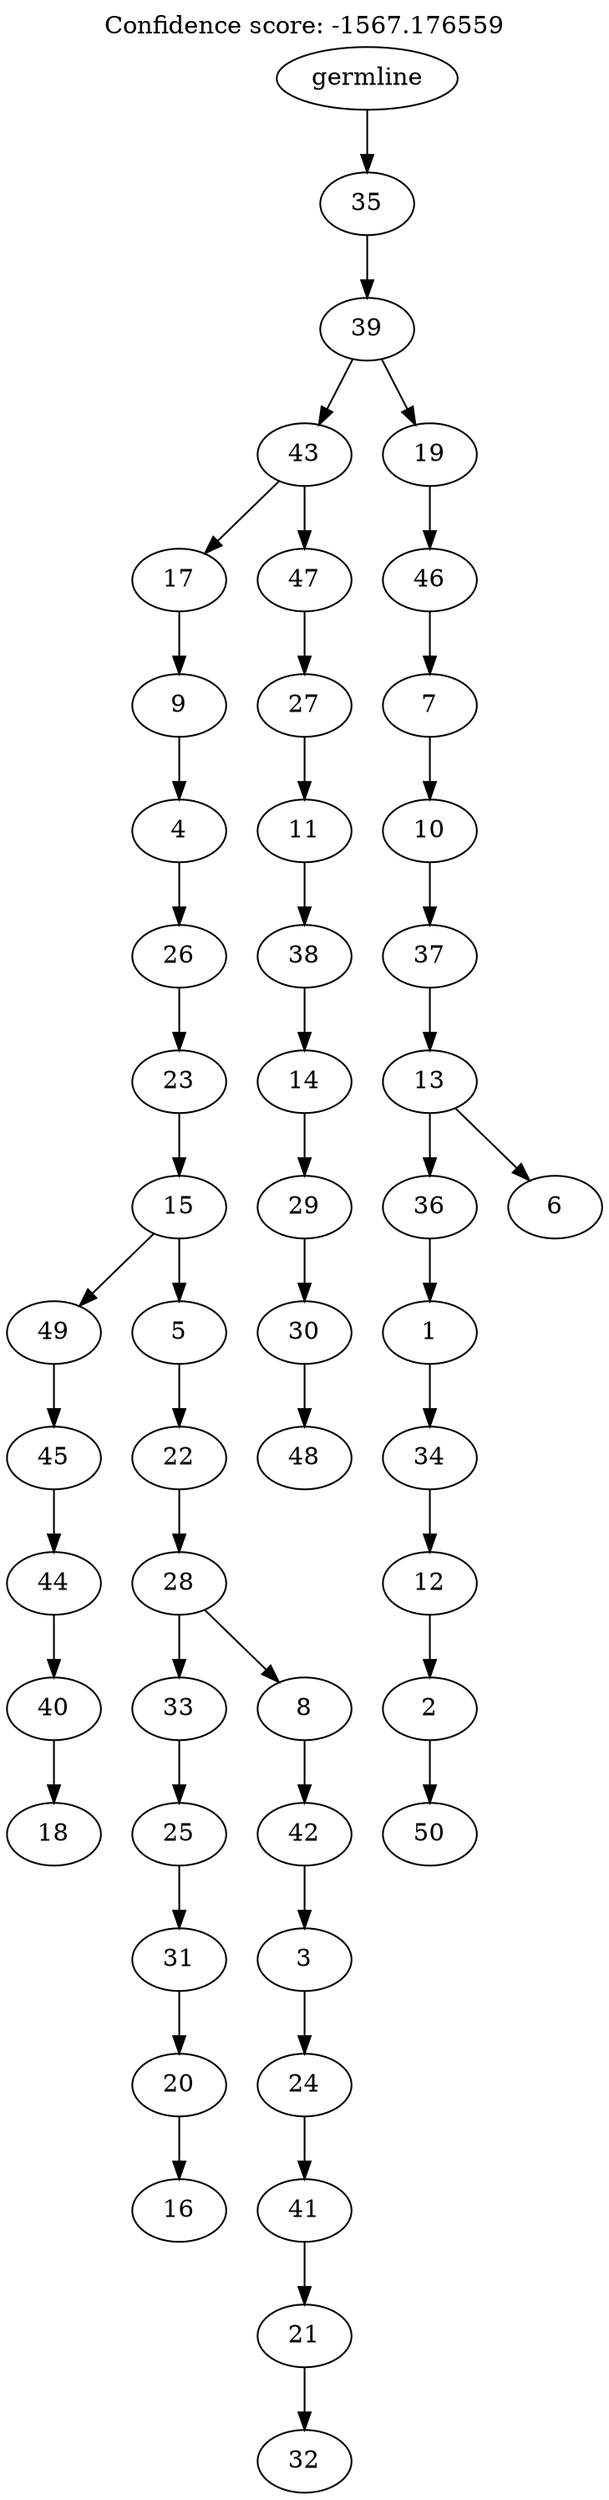 digraph g {
	"49" -> "50";
	"50" [label="18"];
	"48" -> "49";
	"49" [label="40"];
	"47" -> "48";
	"48" [label="44"];
	"46" -> "47";
	"47" [label="45"];
	"44" -> "45";
	"45" [label="16"];
	"43" -> "44";
	"44" [label="20"];
	"42" -> "43";
	"43" [label="31"];
	"41" -> "42";
	"42" [label="25"];
	"39" -> "40";
	"40" [label="32"];
	"38" -> "39";
	"39" [label="21"];
	"37" -> "38";
	"38" [label="41"];
	"36" -> "37";
	"37" [label="24"];
	"35" -> "36";
	"36" [label="3"];
	"34" -> "35";
	"35" [label="42"];
	"33" -> "34";
	"34" [label="8"];
	"33" -> "41";
	"41" [label="33"];
	"32" -> "33";
	"33" [label="28"];
	"31" -> "32";
	"32" [label="22"];
	"30" -> "31";
	"31" [label="5"];
	"30" -> "46";
	"46" [label="49"];
	"29" -> "30";
	"30" [label="15"];
	"28" -> "29";
	"29" [label="23"];
	"27" -> "28";
	"28" [label="26"];
	"26" -> "27";
	"27" [label="4"];
	"25" -> "26";
	"26" [label="9"];
	"23" -> "24";
	"24" [label="48"];
	"22" -> "23";
	"23" [label="30"];
	"21" -> "22";
	"22" [label="29"];
	"20" -> "21";
	"21" [label="14"];
	"19" -> "20";
	"20" [label="38"];
	"18" -> "19";
	"19" [label="11"];
	"17" -> "18";
	"18" [label="27"];
	"16" -> "17";
	"17" [label="47"];
	"16" -> "25";
	"25" [label="17"];
	"13" -> "14";
	"14" [label="50"];
	"12" -> "13";
	"13" [label="2"];
	"11" -> "12";
	"12" [label="12"];
	"10" -> "11";
	"11" [label="34"];
	"9" -> "10";
	"10" [label="1"];
	"8" -> "9";
	"9" [label="36"];
	"8" -> "15";
	"15" [label="6"];
	"7" -> "8";
	"8" [label="13"];
	"6" -> "7";
	"7" [label="37"];
	"5" -> "6";
	"6" [label="10"];
	"4" -> "5";
	"5" [label="7"];
	"3" -> "4";
	"4" [label="46"];
	"2" -> "3";
	"3" [label="19"];
	"2" -> "16";
	"16" [label="43"];
	"1" -> "2";
	"2" [label="39"];
	"0" -> "1";
	"1" [label="35"];
	"0" [label="germline"];
	labelloc="t";
	label="Confidence score: -1567.176559";
}
